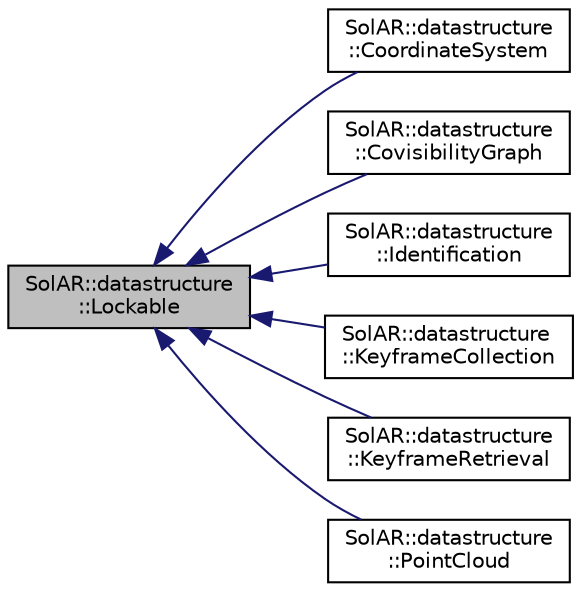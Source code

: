 digraph "SolAR::datastructure::Lockable"
{
 // LATEX_PDF_SIZE
  edge [fontname="Helvetica",fontsize="10",labelfontname="Helvetica",labelfontsize="10"];
  node [fontname="Helvetica",fontsize="10",shape=record];
  rankdir="LR";
  Node1 [label="SolAR::datastructure\l::Lockable",height=0.2,width=0.4,color="black", fillcolor="grey75", style="filled", fontcolor="black",tooltip=" "];
  Node1 -> Node2 [dir="back",color="midnightblue",fontsize="10",style="solid",fontname="Helvetica"];
  Node2 [label="SolAR::datastructure\l::CoordinateSystem",height=0.2,width=0.4,color="black", fillcolor="white", style="filled",URL="$class_sol_a_r_1_1datastructure_1_1_coordinate_system.html",tooltip="This component includes coordinate systems of a map. It can be a floating coordinate system or be rel..."];
  Node1 -> Node3 [dir="back",color="midnightblue",fontsize="10",style="solid",fontname="Helvetica"];
  Node3 [label="SolAR::datastructure\l::CovisibilityGraph",height=0.2,width=0.4,color="black", fillcolor="white", style="filled",URL="$class_sol_a_r_1_1datastructure_1_1_covisibility_graph.html",tooltip="A covisibility graph of keyframes. This class provides a covisibility graph where each vertex is an i..."];
  Node1 -> Node4 [dir="back",color="midnightblue",fontsize="10",style="solid",fontname="Helvetica"];
  Node4 [label="SolAR::datastructure\l::Identification",height=0.2,width=0.4,color="black", fillcolor="white", style="filled",URL="$class_sol_a_r_1_1datastructure_1_1_identification.html",tooltip="This component includes identification informations specified a map."];
  Node1 -> Node5 [dir="back",color="midnightblue",fontsize="10",style="solid",fontname="Helvetica"];
  Node5 [label="SolAR::datastructure\l::KeyframeCollection",height=0.2,width=0.4,color="black", fillcolor="white", style="filled",URL="$class_sol_a_r_1_1datastructure_1_1_keyframe_collection.html",tooltip="A set of keyframes. This class provides a set of keyframes."];
  Node1 -> Node6 [dir="back",color="midnightblue",fontsize="10",style="solid",fontname="Helvetica"];
  Node6 [label="SolAR::datastructure\l::KeyframeRetrieval",height=0.2,width=0.4,color="black", fillcolor="white", style="filled",URL="$class_sol_a_r_1_1datastructure_1_1_keyframe_retrieval.html",tooltip="A bag of word of keyframe. This class provides a data structure of keyframe retrieval model (BoW)."];
  Node1 -> Node7 [dir="back",color="midnightblue",fontsize="10",style="solid",fontname="Helvetica"];
  Node7 [label="SolAR::datastructure\l::PointCloud",height=0.2,width=0.4,color="black", fillcolor="white", style="filled",URL="$class_sol_a_r_1_1datastructure_1_1_point_cloud.html",tooltip="A 3D cloud composed of multiple cloud points. This class provides a point cloud."];
}

